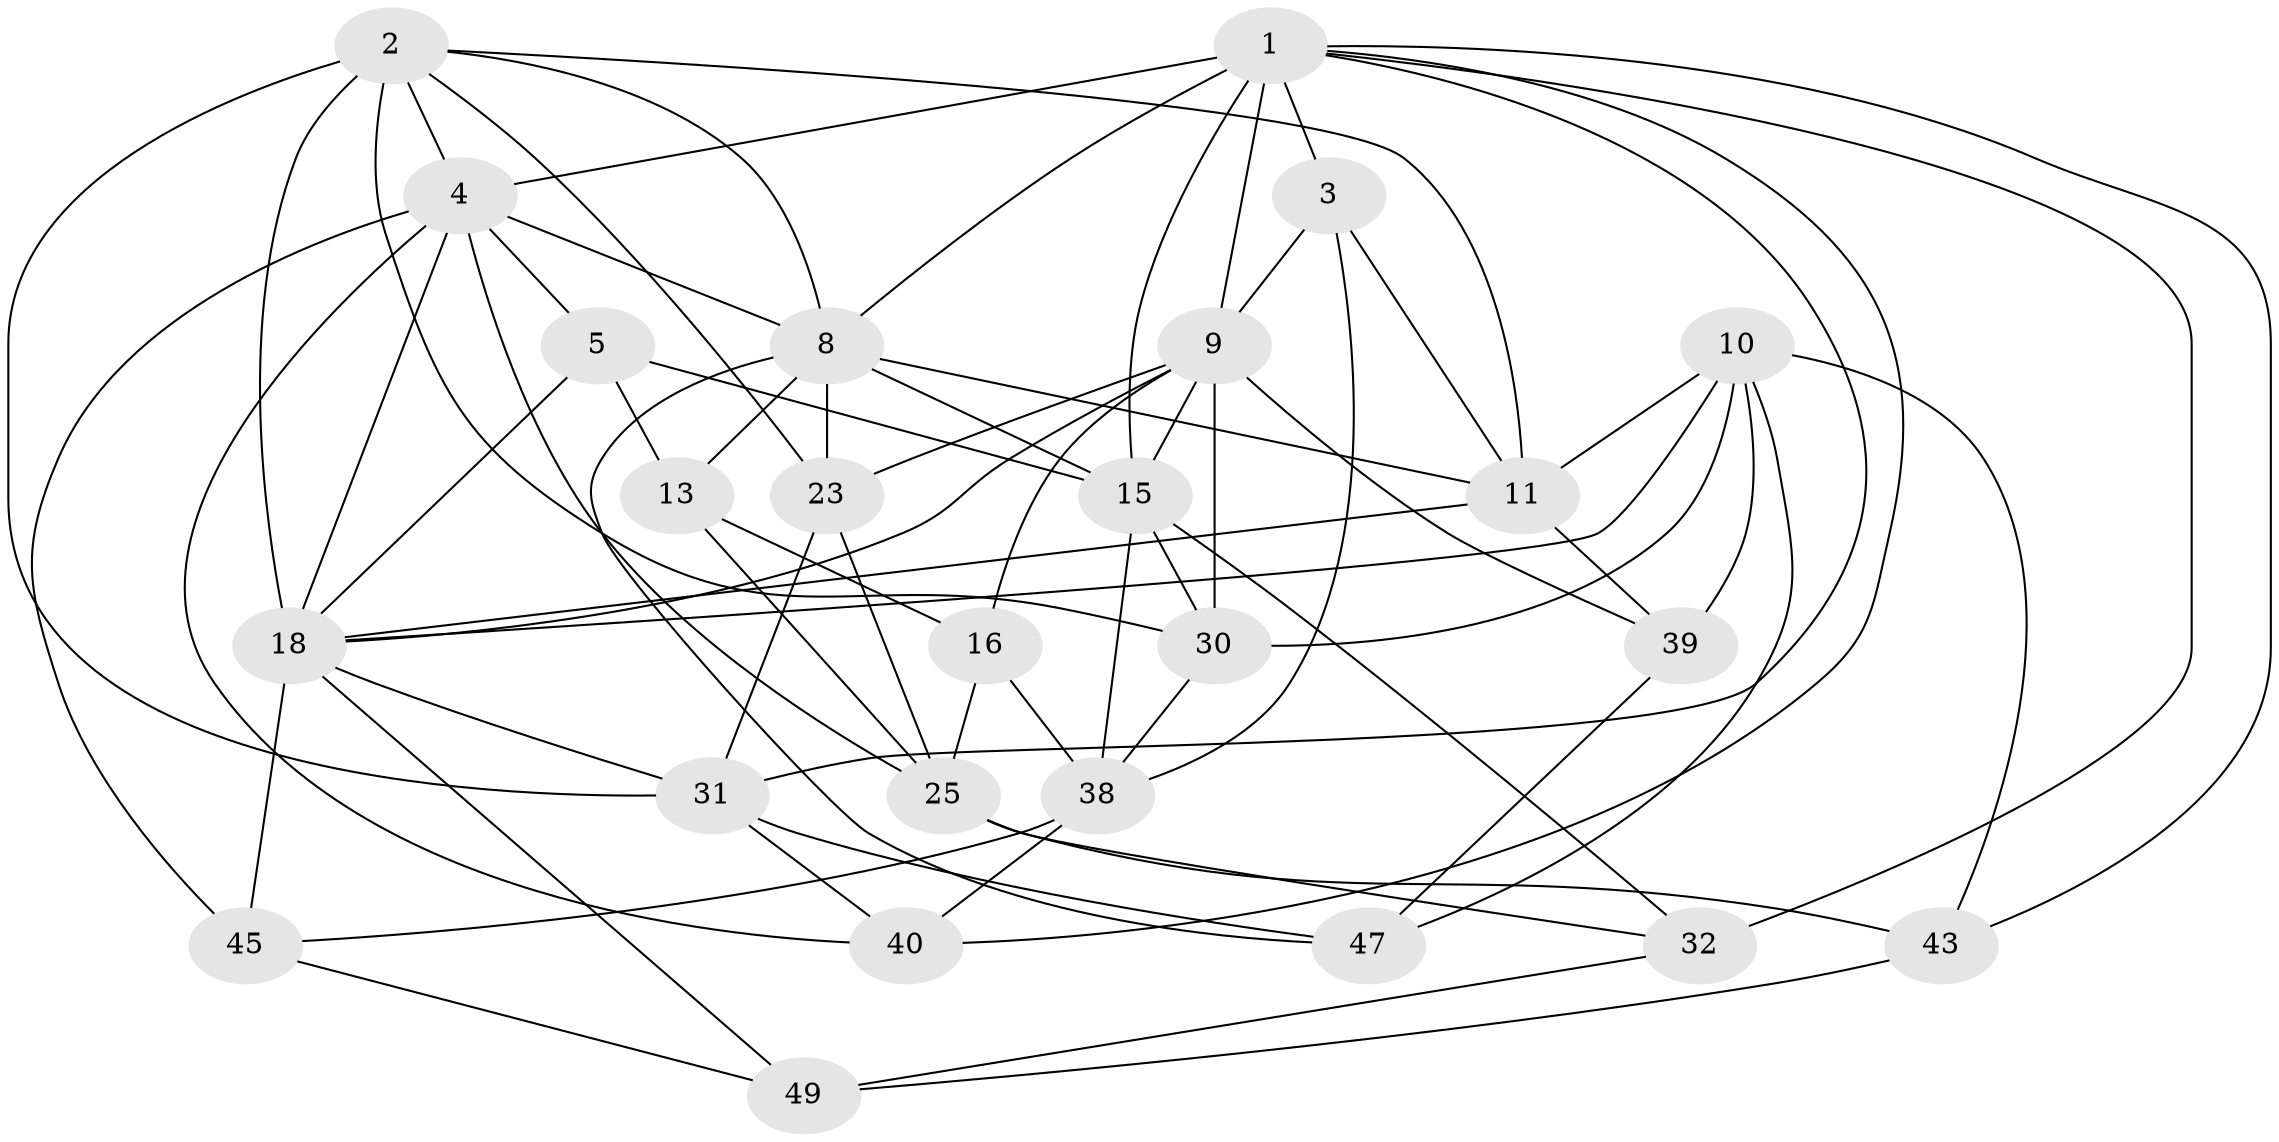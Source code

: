 // original degree distribution, {4: 1.0}
// Generated by graph-tools (version 1.1) at 2025/20/03/04/25 18:20:53]
// undirected, 25 vertices, 70 edges
graph export_dot {
graph [start="1"]
  node [color=gray90,style=filled];
  1 [super="+29"];
  2 [super="+14+7"];
  3;
  4 [super="+6"];
  5;
  8 [super="+12+24"];
  9 [super="+26+48"];
  10 [super="+21"];
  11 [super="+19"];
  13;
  15 [super="+50+17"];
  16;
  18 [super="+22+51+33"];
  23 [super="+37+27"];
  25 [super="+35"];
  30 [super="+41"];
  31 [super="+34+42"];
  32;
  38 [super="+44"];
  39;
  40;
  43;
  45;
  47;
  49;
  1 -- 32;
  1 -- 3;
  1 -- 40;
  1 -- 4;
  1 -- 8;
  1 -- 9;
  1 -- 43;
  1 -- 15 [weight=2];
  1 -- 31;
  2 -- 30;
  2 -- 11;
  2 -- 18 [weight=2];
  2 -- 23;
  2 -- 4;
  2 -- 8;
  2 -- 31;
  3 -- 38;
  3 -- 11;
  3 -- 9;
  4 -- 40;
  4 -- 8;
  4 -- 5;
  4 -- 25;
  4 -- 45;
  4 -- 18;
  5 -- 13;
  5 -- 18;
  5 -- 15;
  8 -- 11;
  8 -- 13;
  8 -- 23;
  8 -- 47;
  8 -- 15;
  9 -- 39;
  9 -- 23 [weight=2];
  9 -- 15;
  9 -- 30 [weight=2];
  9 -- 18;
  9 -- 16;
  10 -- 39;
  10 -- 47;
  10 -- 43;
  10 -- 11;
  10 -- 18;
  10 -- 30;
  11 -- 39;
  11 -- 18;
  13 -- 25;
  13 -- 16;
  15 -- 30;
  15 -- 32;
  15 -- 38;
  16 -- 38;
  16 -- 25;
  18 -- 49;
  18 -- 45;
  18 -- 31;
  23 -- 31 [weight=3];
  23 -- 25;
  25 -- 32;
  25 -- 43;
  30 -- 38;
  31 -- 47;
  31 -- 40;
  32 -- 49;
  38 -- 40;
  38 -- 45;
  39 -- 47;
  43 -- 49;
  45 -- 49;
}
